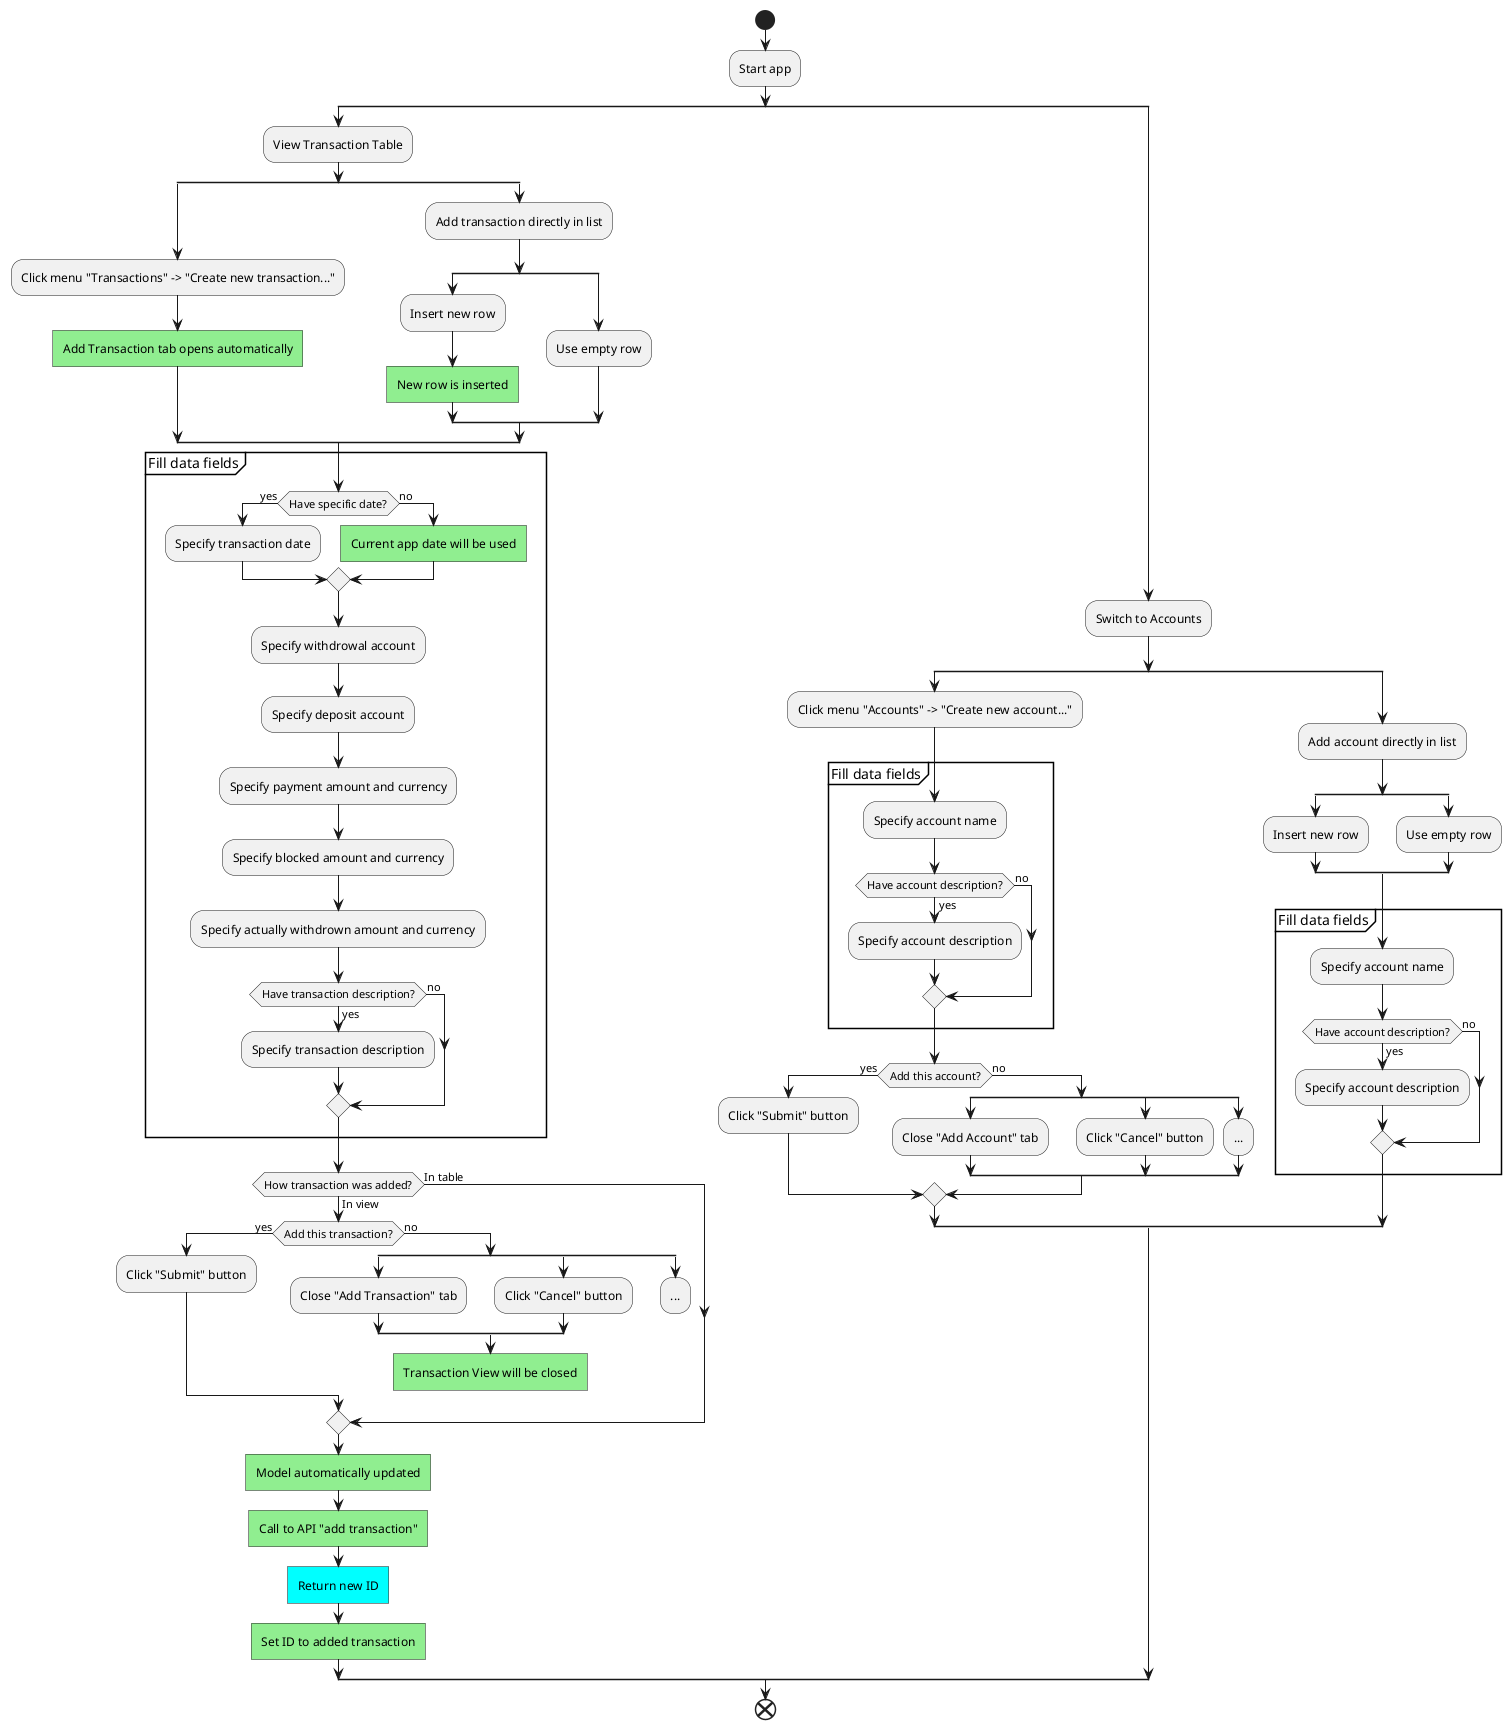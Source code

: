 @startuml
start

:Start app;

'Remain on transaction table'
split
  :View Transaction Table;

  'Create transaction through application menu'
  split
    :Click menu "Transactions" -> "Create new transaction...";
    #lightgreen:Add Transaction tab opens automatically]

  'Create transaction in transaction table'
  split again
    :Add transaction directly in list;

    split
      :Insert new row;
      #lightgreen:New row is inserted]
    split again
      :Use empty row;
    end split

  end split

  partition "Fill data fields" {
    if (Have specific date?) then (yes)
      :Specify transaction date;
    else (no)
      #lightgreen:Current app date will be used]
    endif

    :Specify withdrowal account;
    :Specify deposit account;
    :Specify payment amount and currency;
    :Specify blocked amount and currency;
    :Specify actually withdrown amount and currency;

    if (Have transaction description?) then (yes)
      :Specify transaction description;
    else (no)
    endif
  }

  if (How transaction was added?) then (In view)
    if (Add this transaction?) then (yes)
      :Click "Submit" button;
    else (no)
      split
        :Close "Add Transaction" tab;
      split again
        :Click "Cancel" button;
      split again
        :...;
        detach
      end split
      #lightgreen:Transaction View will be closed]
      detach
    endif
  else (In table)
  endif

  #lightgreen:Model automatically updated]
  #lightgreen:Call to API "add transaction"]
  #cyan:Return new ID]
  #lightgreen:Set ID to added transaction]

'Switch to Accounts table'
split again
  :Switch to Accounts;

  'Create account through application menu'
  split
    :Click menu "Accounts" -> "Create new account...";

    partition "Fill data fields" {
      :Specify account name;

      if (Have account description?) then (yes)
        :Specify account description;
      else (no)
      endif
    }

    if (Add this account?) then (yes)
      :Click "Submit" button;
    else (no)
      split
        :Close "Add Account" tab;
      split again
        :Click "Cancel" button;
      split again
        :...;
      end split
    endif

  'Create account in account table'
  split again
    :Add account directly in list;

    split
      :Insert new row;
    split again
      :Use empty row;
    end split

    partition "Fill data fields" {
      :Specify account name;

      if (Have account description?) then (yes)
        :Specify account description;
      else (no)
      endif
    }

  end split

end split

end
@enduml
